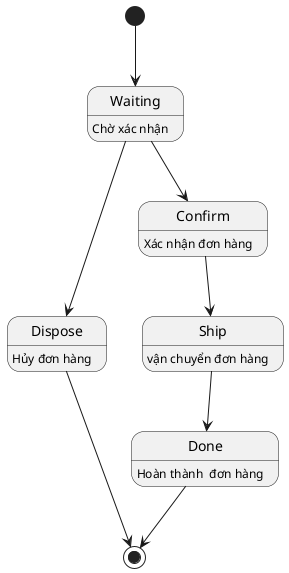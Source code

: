 @startuml

[*] --> Waiting

Waiting -->Dispose
Waiting -->Confirm
Confirm --> Ship
Ship -->Done
Done --> [*]
Dispose--> [*]

Waiting: Chờ xác nhận
Confirm: Xác nhận đơn hàng
Ship: vận chuyển đơn hàng
Done: Hoàn thành  đơn hàng
Dispose: Hủy đơn hàng
@enduml